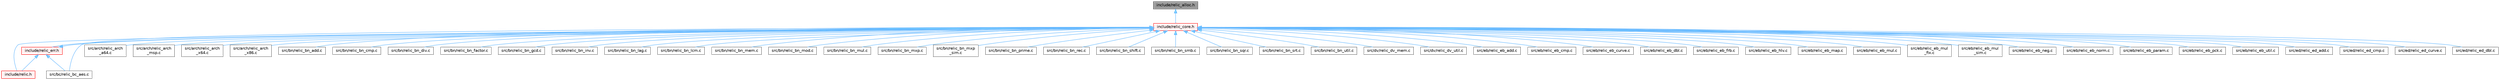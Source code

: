 digraph "include/relic_alloc.h"
{
 // LATEX_PDF_SIZE
  bgcolor="transparent";
  edge [fontname=Helvetica,fontsize=10,labelfontname=Helvetica,labelfontsize=10];
  node [fontname=Helvetica,fontsize=10,shape=box,height=0.2,width=0.4];
  Node1 [id="Node000001",label="include/relic_alloc.h",height=0.2,width=0.4,color="gray40", fillcolor="grey60", style="filled", fontcolor="black",tooltip=" "];
  Node1 -> Node2 [id="edge1_Node000001_Node000002",dir="back",color="steelblue1",style="solid",tooltip=" "];
  Node2 [id="Node000002",label="include/relic_core.h",height=0.2,width=0.4,color="red", fillcolor="#FFF0F0", style="filled",URL="$db/d67/relic__core_8h.html",tooltip=" "];
  Node2 -> Node3 [id="edge2_Node000002_Node000003",dir="back",color="steelblue1",style="solid",tooltip=" "];
  Node3 [id="Node000003",label="include/relic.h",height=0.2,width=0.4,color="red", fillcolor="#FFF0F0", style="filled",URL="$d0/d17/relic_8h.html",tooltip=" "];
  Node2 -> Node36 [id="edge3_Node000002_Node000036",dir="back",color="steelblue1",style="solid",tooltip=" "];
  Node36 [id="Node000036",label="include/relic_err.h",height=0.2,width=0.4,color="red", fillcolor="#FFF0F0", style="filled",URL="$d0/d09/relic__err_8h.html",tooltip=" "];
  Node36 -> Node3 [id="edge4_Node000036_Node000003",dir="back",color="steelblue1",style="solid",tooltip=" "];
  Node36 -> Node2 [id="edge5_Node000036_Node000002",dir="back",color="steelblue1",style="solid",tooltip=" "];
  Node36 -> Node37 [id="edge6_Node000036_Node000037",dir="back",color="steelblue1",style="solid",tooltip=" "];
  Node37 [id="Node000037",label="src/bc/relic_bc_aes.c",height=0.2,width=0.4,color="grey40", fillcolor="white", style="filled",URL="$d0/d19/relic__bc__aes_8c.html",tooltip=" "];
  Node2 -> Node42 [id="edge7_Node000002_Node000042",dir="back",color="steelblue1",style="solid",tooltip=" "];
  Node42 [id="Node000042",label="src/arch/relic_arch\l_a64.c",height=0.2,width=0.4,color="grey40", fillcolor="white", style="filled",URL="$dc/d62/relic__arch__a64_8c.html",tooltip=" "];
  Node2 -> Node43 [id="edge8_Node000002_Node000043",dir="back",color="steelblue1",style="solid",tooltip=" "];
  Node43 [id="Node000043",label="src/arch/relic_arch\l_msp.c",height=0.2,width=0.4,color="grey40", fillcolor="white", style="filled",URL="$d9/d2a/relic__arch__msp_8c.html",tooltip=" "];
  Node2 -> Node44 [id="edge9_Node000002_Node000044",dir="back",color="steelblue1",style="solid",tooltip=" "];
  Node44 [id="Node000044",label="src/arch/relic_arch\l_x64.c",height=0.2,width=0.4,color="grey40", fillcolor="white", style="filled",URL="$d7/d4a/relic__arch__x64_8c.html",tooltip=" "];
  Node2 -> Node45 [id="edge10_Node000002_Node000045",dir="back",color="steelblue1",style="solid",tooltip=" "];
  Node45 [id="Node000045",label="src/arch/relic_arch\l_x86.c",height=0.2,width=0.4,color="grey40", fillcolor="white", style="filled",URL="$de/d1a/relic__arch__x86_8c.html",tooltip=" "];
  Node2 -> Node37 [id="edge11_Node000002_Node000037",dir="back",color="steelblue1",style="solid",tooltip=" "];
  Node2 -> Node46 [id="edge12_Node000002_Node000046",dir="back",color="steelblue1",style="solid",tooltip=" "];
  Node46 [id="Node000046",label="src/bn/relic_bn_add.c",height=0.2,width=0.4,color="grey40", fillcolor="white", style="filled",URL="$d3/d2f/relic__bn__add_8c.html",tooltip=" "];
  Node2 -> Node47 [id="edge13_Node000002_Node000047",dir="back",color="steelblue1",style="solid",tooltip=" "];
  Node47 [id="Node000047",label="src/bn/relic_bn_cmp.c",height=0.2,width=0.4,color="grey40", fillcolor="white", style="filled",URL="$db/dc3/relic__bn__cmp_8c.html",tooltip=" "];
  Node2 -> Node48 [id="edge14_Node000002_Node000048",dir="back",color="steelblue1",style="solid",tooltip=" "];
  Node48 [id="Node000048",label="src/bn/relic_bn_div.c",height=0.2,width=0.4,color="grey40", fillcolor="white", style="filled",URL="$dd/d17/relic__bn__div_8c.html",tooltip=" "];
  Node2 -> Node49 [id="edge15_Node000002_Node000049",dir="back",color="steelblue1",style="solid",tooltip=" "];
  Node49 [id="Node000049",label="src/bn/relic_bn_factor.c",height=0.2,width=0.4,color="grey40", fillcolor="white", style="filled",URL="$db/df1/relic__bn__factor_8c.html",tooltip=" "];
  Node2 -> Node50 [id="edge16_Node000002_Node000050",dir="back",color="steelblue1",style="solid",tooltip=" "];
  Node50 [id="Node000050",label="src/bn/relic_bn_gcd.c",height=0.2,width=0.4,color="grey40", fillcolor="white", style="filled",URL="$d6/d6e/relic__bn__gcd_8c.html",tooltip=" "];
  Node2 -> Node51 [id="edge17_Node000002_Node000051",dir="back",color="steelblue1",style="solid",tooltip=" "];
  Node51 [id="Node000051",label="src/bn/relic_bn_inv.c",height=0.2,width=0.4,color="grey40", fillcolor="white", style="filled",URL="$d2/dc2/relic__bn__inv_8c.html",tooltip=" "];
  Node2 -> Node52 [id="edge18_Node000002_Node000052",dir="back",color="steelblue1",style="solid",tooltip=" "];
  Node52 [id="Node000052",label="src/bn/relic_bn_lag.c",height=0.2,width=0.4,color="grey40", fillcolor="white", style="filled",URL="$df/d5b/relic__bn__lag_8c.html",tooltip=" "];
  Node2 -> Node53 [id="edge19_Node000002_Node000053",dir="back",color="steelblue1",style="solid",tooltip=" "];
  Node53 [id="Node000053",label="src/bn/relic_bn_lcm.c",height=0.2,width=0.4,color="grey40", fillcolor="white", style="filled",URL="$d5/d58/relic__bn__lcm_8c.html",tooltip=" "];
  Node2 -> Node54 [id="edge20_Node000002_Node000054",dir="back",color="steelblue1",style="solid",tooltip=" "];
  Node54 [id="Node000054",label="src/bn/relic_bn_mem.c",height=0.2,width=0.4,color="grey40", fillcolor="white", style="filled",URL="$d0/d7d/relic__bn__mem_8c.html",tooltip=" "];
  Node2 -> Node55 [id="edge21_Node000002_Node000055",dir="back",color="steelblue1",style="solid",tooltip=" "];
  Node55 [id="Node000055",label="src/bn/relic_bn_mod.c",height=0.2,width=0.4,color="grey40", fillcolor="white", style="filled",URL="$dd/d71/relic__bn__mod_8c.html",tooltip=" "];
  Node2 -> Node56 [id="edge22_Node000002_Node000056",dir="back",color="steelblue1",style="solid",tooltip=" "];
  Node56 [id="Node000056",label="src/bn/relic_bn_mul.c",height=0.2,width=0.4,color="grey40", fillcolor="white", style="filled",URL="$d7/dd6/relic__bn__mul_8c.html",tooltip=" "];
  Node2 -> Node57 [id="edge23_Node000002_Node000057",dir="back",color="steelblue1",style="solid",tooltip=" "];
  Node57 [id="Node000057",label="src/bn/relic_bn_mxp.c",height=0.2,width=0.4,color="grey40", fillcolor="white", style="filled",URL="$d0/d20/relic__bn__mxp_8c.html",tooltip=" "];
  Node2 -> Node58 [id="edge24_Node000002_Node000058",dir="back",color="steelblue1",style="solid",tooltip=" "];
  Node58 [id="Node000058",label="src/bn/relic_bn_mxp\l_sim.c",height=0.2,width=0.4,color="grey40", fillcolor="white", style="filled",URL="$d5/d68/relic__bn__mxp__sim_8c.html",tooltip=" "];
  Node2 -> Node59 [id="edge25_Node000002_Node000059",dir="back",color="steelblue1",style="solid",tooltip=" "];
  Node59 [id="Node000059",label="src/bn/relic_bn_prime.c",height=0.2,width=0.4,color="grey40", fillcolor="white", style="filled",URL="$df/d15/relic__bn__prime_8c.html",tooltip=" "];
  Node2 -> Node60 [id="edge26_Node000002_Node000060",dir="back",color="steelblue1",style="solid",tooltip=" "];
  Node60 [id="Node000060",label="src/bn/relic_bn_rec.c",height=0.2,width=0.4,color="grey40", fillcolor="white", style="filled",URL="$d9/db4/relic__bn__rec_8c.html",tooltip=" "];
  Node2 -> Node61 [id="edge27_Node000002_Node000061",dir="back",color="steelblue1",style="solid",tooltip=" "];
  Node61 [id="Node000061",label="src/bn/relic_bn_shift.c",height=0.2,width=0.4,color="grey40", fillcolor="white", style="filled",URL="$db/d6e/relic__bn__shift_8c.html",tooltip=" "];
  Node2 -> Node62 [id="edge28_Node000002_Node000062",dir="back",color="steelblue1",style="solid",tooltip=" "];
  Node62 [id="Node000062",label="src/bn/relic_bn_smb.c",height=0.2,width=0.4,color="grey40", fillcolor="white", style="filled",URL="$d8/dc6/relic__bn__smb_8c.html",tooltip=" "];
  Node2 -> Node63 [id="edge29_Node000002_Node000063",dir="back",color="steelblue1",style="solid",tooltip=" "];
  Node63 [id="Node000063",label="src/bn/relic_bn_sqr.c",height=0.2,width=0.4,color="grey40", fillcolor="white", style="filled",URL="$de/dec/relic__bn__sqr_8c.html",tooltip=" "];
  Node2 -> Node64 [id="edge30_Node000002_Node000064",dir="back",color="steelblue1",style="solid",tooltip=" "];
  Node64 [id="Node000064",label="src/bn/relic_bn_srt.c",height=0.2,width=0.4,color="grey40", fillcolor="white", style="filled",URL="$d9/d72/relic__bn__srt_8c.html",tooltip=" "];
  Node2 -> Node65 [id="edge31_Node000002_Node000065",dir="back",color="steelblue1",style="solid",tooltip=" "];
  Node65 [id="Node000065",label="src/bn/relic_bn_util.c",height=0.2,width=0.4,color="grey40", fillcolor="white", style="filled",URL="$de/d89/relic__bn__util_8c.html",tooltip=" "];
  Node2 -> Node66 [id="edge32_Node000002_Node000066",dir="back",color="steelblue1",style="solid",tooltip=" "];
  Node66 [id="Node000066",label="src/dv/relic_dv_mem.c",height=0.2,width=0.4,color="grey40", fillcolor="white", style="filled",URL="$d6/dc3/relic__dv__mem_8c.html",tooltip=" "];
  Node2 -> Node67 [id="edge33_Node000002_Node000067",dir="back",color="steelblue1",style="solid",tooltip=" "];
  Node67 [id="Node000067",label="src/dv/relic_dv_util.c",height=0.2,width=0.4,color="grey40", fillcolor="white", style="filled",URL="$df/d48/relic__dv__util_8c.html",tooltip=" "];
  Node2 -> Node68 [id="edge34_Node000002_Node000068",dir="back",color="steelblue1",style="solid",tooltip=" "];
  Node68 [id="Node000068",label="src/eb/relic_eb_add.c",height=0.2,width=0.4,color="grey40", fillcolor="white", style="filled",URL="$dc/d86/relic__eb__add_8c.html",tooltip=" "];
  Node2 -> Node69 [id="edge35_Node000002_Node000069",dir="back",color="steelblue1",style="solid",tooltip=" "];
  Node69 [id="Node000069",label="src/eb/relic_eb_cmp.c",height=0.2,width=0.4,color="grey40", fillcolor="white", style="filled",URL="$dd/d7f/relic__eb__cmp_8c.html",tooltip=" "];
  Node2 -> Node70 [id="edge36_Node000002_Node000070",dir="back",color="steelblue1",style="solid",tooltip=" "];
  Node70 [id="Node000070",label="src/eb/relic_eb_curve.c",height=0.2,width=0.4,color="grey40", fillcolor="white", style="filled",URL="$d2/d2e/relic__eb__curve_8c.html",tooltip=" "];
  Node2 -> Node71 [id="edge37_Node000002_Node000071",dir="back",color="steelblue1",style="solid",tooltip=" "];
  Node71 [id="Node000071",label="src/eb/relic_eb_dbl.c",height=0.2,width=0.4,color="grey40", fillcolor="white", style="filled",URL="$d6/de7/relic__eb__dbl_8c.html",tooltip=" "];
  Node2 -> Node72 [id="edge38_Node000002_Node000072",dir="back",color="steelblue1",style="solid",tooltip=" "];
  Node72 [id="Node000072",label="src/eb/relic_eb_frb.c",height=0.2,width=0.4,color="grey40", fillcolor="white", style="filled",URL="$d3/dff/relic__eb__frb_8c.html",tooltip=" "];
  Node2 -> Node73 [id="edge39_Node000002_Node000073",dir="back",color="steelblue1",style="solid",tooltip=" "];
  Node73 [id="Node000073",label="src/eb/relic_eb_hlv.c",height=0.2,width=0.4,color="grey40", fillcolor="white", style="filled",URL="$d5/da6/relic__eb__hlv_8c.html",tooltip=" "];
  Node2 -> Node74 [id="edge40_Node000002_Node000074",dir="back",color="steelblue1",style="solid",tooltip=" "];
  Node74 [id="Node000074",label="src/eb/relic_eb_map.c",height=0.2,width=0.4,color="grey40", fillcolor="white", style="filled",URL="$d9/d78/relic__eb__map_8c.html",tooltip=" "];
  Node2 -> Node75 [id="edge41_Node000002_Node000075",dir="back",color="steelblue1",style="solid",tooltip=" "];
  Node75 [id="Node000075",label="src/eb/relic_eb_mul.c",height=0.2,width=0.4,color="grey40", fillcolor="white", style="filled",URL="$d8/d41/relic__eb__mul_8c.html",tooltip=" "];
  Node2 -> Node76 [id="edge42_Node000002_Node000076",dir="back",color="steelblue1",style="solid",tooltip=" "];
  Node76 [id="Node000076",label="src/eb/relic_eb_mul\l_fix.c",height=0.2,width=0.4,color="grey40", fillcolor="white", style="filled",URL="$d7/d32/relic__eb__mul__fix_8c.html",tooltip=" "];
  Node2 -> Node77 [id="edge43_Node000002_Node000077",dir="back",color="steelblue1",style="solid",tooltip=" "];
  Node77 [id="Node000077",label="src/eb/relic_eb_mul\l_sim.c",height=0.2,width=0.4,color="grey40", fillcolor="white", style="filled",URL="$d2/dd7/relic__eb__mul__sim_8c.html",tooltip=" "];
  Node2 -> Node78 [id="edge44_Node000002_Node000078",dir="back",color="steelblue1",style="solid",tooltip=" "];
  Node78 [id="Node000078",label="src/eb/relic_eb_neg.c",height=0.2,width=0.4,color="grey40", fillcolor="white", style="filled",URL="$dd/d20/relic__eb__neg_8c.html",tooltip=" "];
  Node2 -> Node79 [id="edge45_Node000002_Node000079",dir="back",color="steelblue1",style="solid",tooltip=" "];
  Node79 [id="Node000079",label="src/eb/relic_eb_norm.c",height=0.2,width=0.4,color="grey40", fillcolor="white", style="filled",URL="$dc/d9e/relic__eb__norm_8c.html",tooltip=" "];
  Node2 -> Node80 [id="edge46_Node000002_Node000080",dir="back",color="steelblue1",style="solid",tooltip=" "];
  Node80 [id="Node000080",label="src/eb/relic_eb_param.c",height=0.2,width=0.4,color="grey40", fillcolor="white", style="filled",URL="$df/de6/relic__eb__param_8c.html",tooltip=" "];
  Node2 -> Node81 [id="edge47_Node000002_Node000081",dir="back",color="steelblue1",style="solid",tooltip=" "];
  Node81 [id="Node000081",label="src/eb/relic_eb_pck.c",height=0.2,width=0.4,color="grey40", fillcolor="white", style="filled",URL="$dd/d9a/relic__eb__pck_8c.html",tooltip=" "];
  Node2 -> Node82 [id="edge48_Node000002_Node000082",dir="back",color="steelblue1",style="solid",tooltip=" "];
  Node82 [id="Node000082",label="src/eb/relic_eb_util.c",height=0.2,width=0.4,color="grey40", fillcolor="white", style="filled",URL="$d2/d46/relic__eb__util_8c.html",tooltip=" "];
  Node2 -> Node83 [id="edge49_Node000002_Node000083",dir="back",color="steelblue1",style="solid",tooltip=" "];
  Node83 [id="Node000083",label="src/ed/relic_ed_add.c",height=0.2,width=0.4,color="grey40", fillcolor="white", style="filled",URL="$d0/daa/relic__ed__add_8c.html",tooltip=" "];
  Node2 -> Node84 [id="edge50_Node000002_Node000084",dir="back",color="steelblue1",style="solid",tooltip=" "];
  Node84 [id="Node000084",label="src/ed/relic_ed_cmp.c",height=0.2,width=0.4,color="grey40", fillcolor="white", style="filled",URL="$df/da5/relic__ed__cmp_8c.html",tooltip=" "];
  Node2 -> Node85 [id="edge51_Node000002_Node000085",dir="back",color="steelblue1",style="solid",tooltip=" "];
  Node85 [id="Node000085",label="src/ed/relic_ed_curve.c",height=0.2,width=0.4,color="grey40", fillcolor="white", style="filled",URL="$d7/d89/relic__ed__curve_8c.html",tooltip=" "];
  Node2 -> Node86 [id="edge52_Node000002_Node000086",dir="back",color="steelblue1",style="solid",tooltip=" "];
  Node86 [id="Node000086",label="src/ed/relic_ed_dbl.c",height=0.2,width=0.4,color="grey40", fillcolor="white", style="filled",URL="$d8/dee/relic__ed__dbl_8c.html",tooltip=" "];
}
